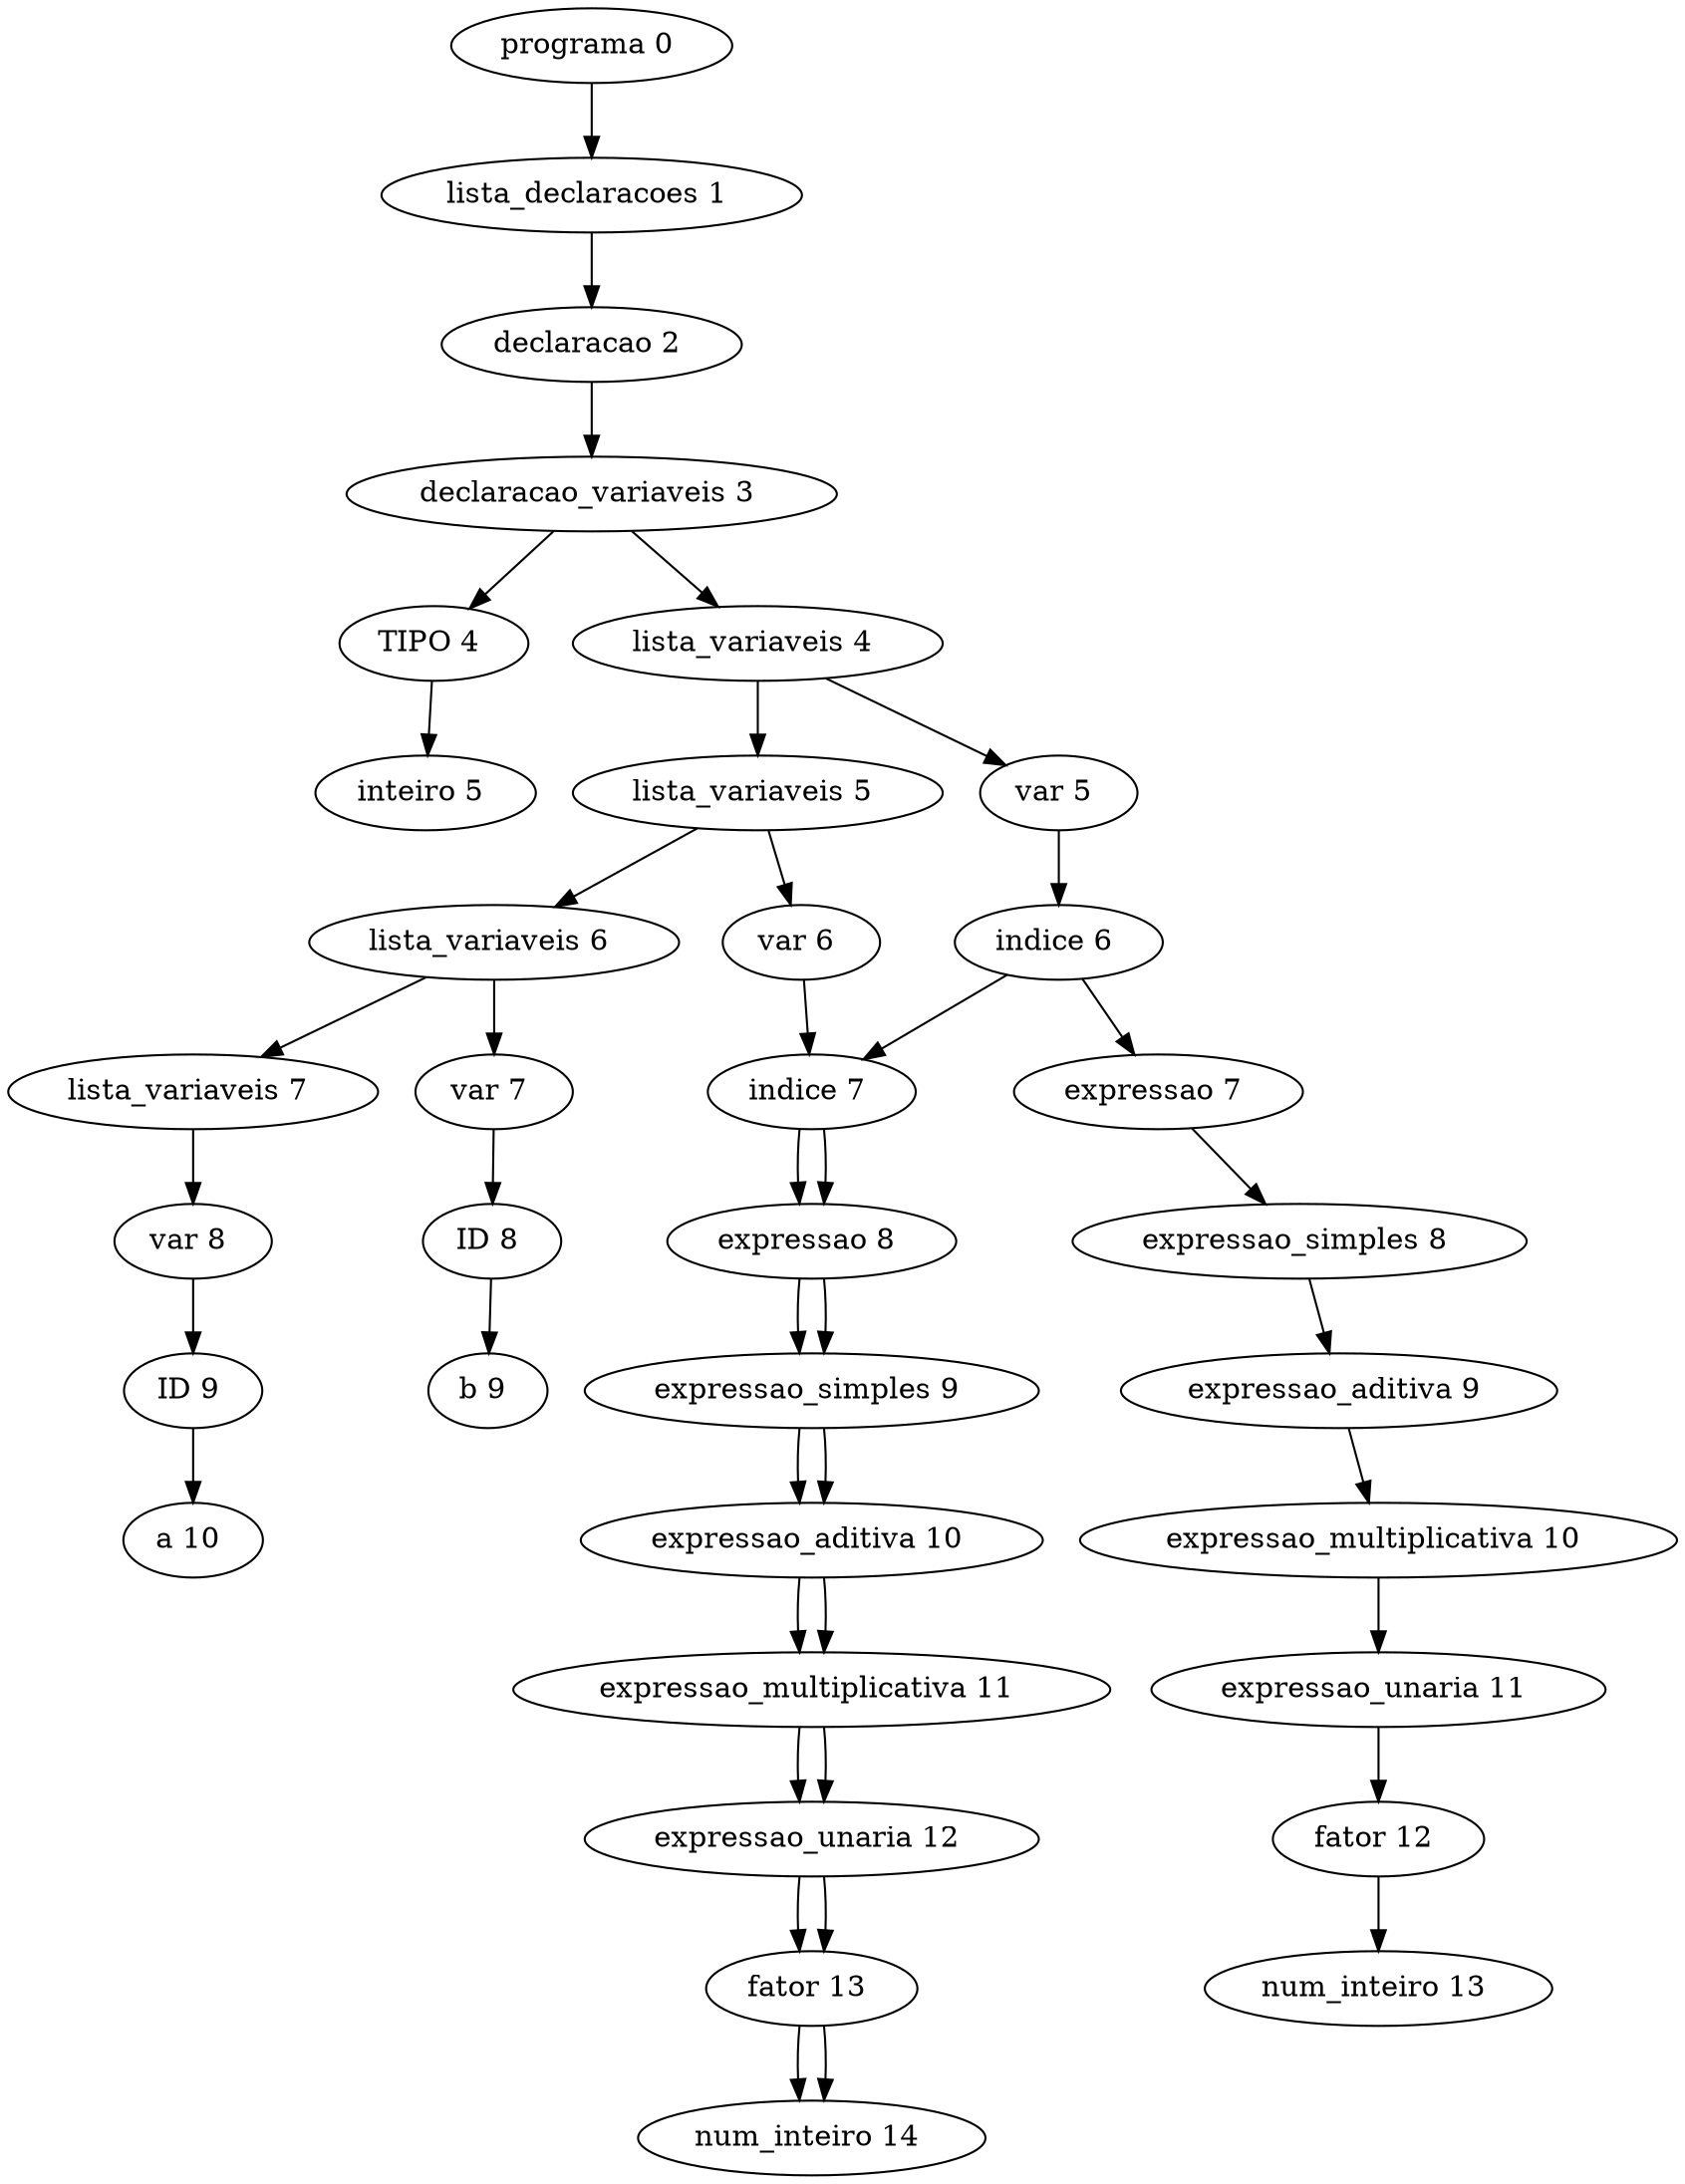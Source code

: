 digraph G {
	"programa 0 " -> "lista_declaracoes 1 "
	"lista_declaracoes 1 " -> "declaracao 2 "
	"declaracao 2 " -> "declaracao_variaveis 3 "
	"declaracao_variaveis 3 " -> "TIPO 4 "
	"TIPO 4 " -> "inteiro 5 "
	"declaracao_variaveis 3 " -> "lista_variaveis 4 "
	"lista_variaveis 4 " -> "lista_variaveis 5 "
	"lista_variaveis 5 " -> "lista_variaveis 6 "
	"lista_variaveis 6 " -> "lista_variaveis 7 "
	"lista_variaveis 7 " -> "var 8 "
	"var 8 " -> "ID 9 "
	"ID 9 " -> "a 10 "
	"lista_variaveis 6 " -> "var 7 "
	"var 7 " -> "ID 8 "
	"ID 8 " -> "b 9 "
	"lista_variaveis 5 " -> "var 6 "
	"var 6 " -> "indice 7 "
	"indice 7 " -> "expressao 8 "
	"expressao 8 " -> "expressao_simples 9 "
	"expressao_simples 9 " -> "expressao_aditiva 10 "
	"expressao_aditiva 10 " -> "expressao_multiplicativa 11 "
	"expressao_multiplicativa 11 " -> "expressao_unaria 12 "
	"expressao_unaria 12 " -> "fator 13 "
	"fator 13 " -> "num_inteiro 14 "
	"lista_variaveis 4 " -> "var 5 "
	"var 5 " -> "indice 6 "
	"indice 6 " -> "indice 7 "
	"indice 7 " -> "expressao 8 "
	"expressao 8 " -> "expressao_simples 9 "
	"expressao_simples 9 " -> "expressao_aditiva 10 "
	"expressao_aditiva 10 " -> "expressao_multiplicativa 11 "
	"expressao_multiplicativa 11 " -> "expressao_unaria 12 "
	"expressao_unaria 12 " -> "fator 13 "
	"fator 13 " -> "num_inteiro 14 "
	"indice 6 " -> "expressao 7 "
	"expressao 7 " -> "expressao_simples 8 "
	"expressao_simples 8 " -> "expressao_aditiva 9 "
	"expressao_aditiva 9 " -> "expressao_multiplicativa 10 "
	"expressao_multiplicativa 10 " -> "expressao_unaria 11 "
	"expressao_unaria 11 " -> "fator 12 "
	"fator 12 " -> "num_inteiro 13 "
}
